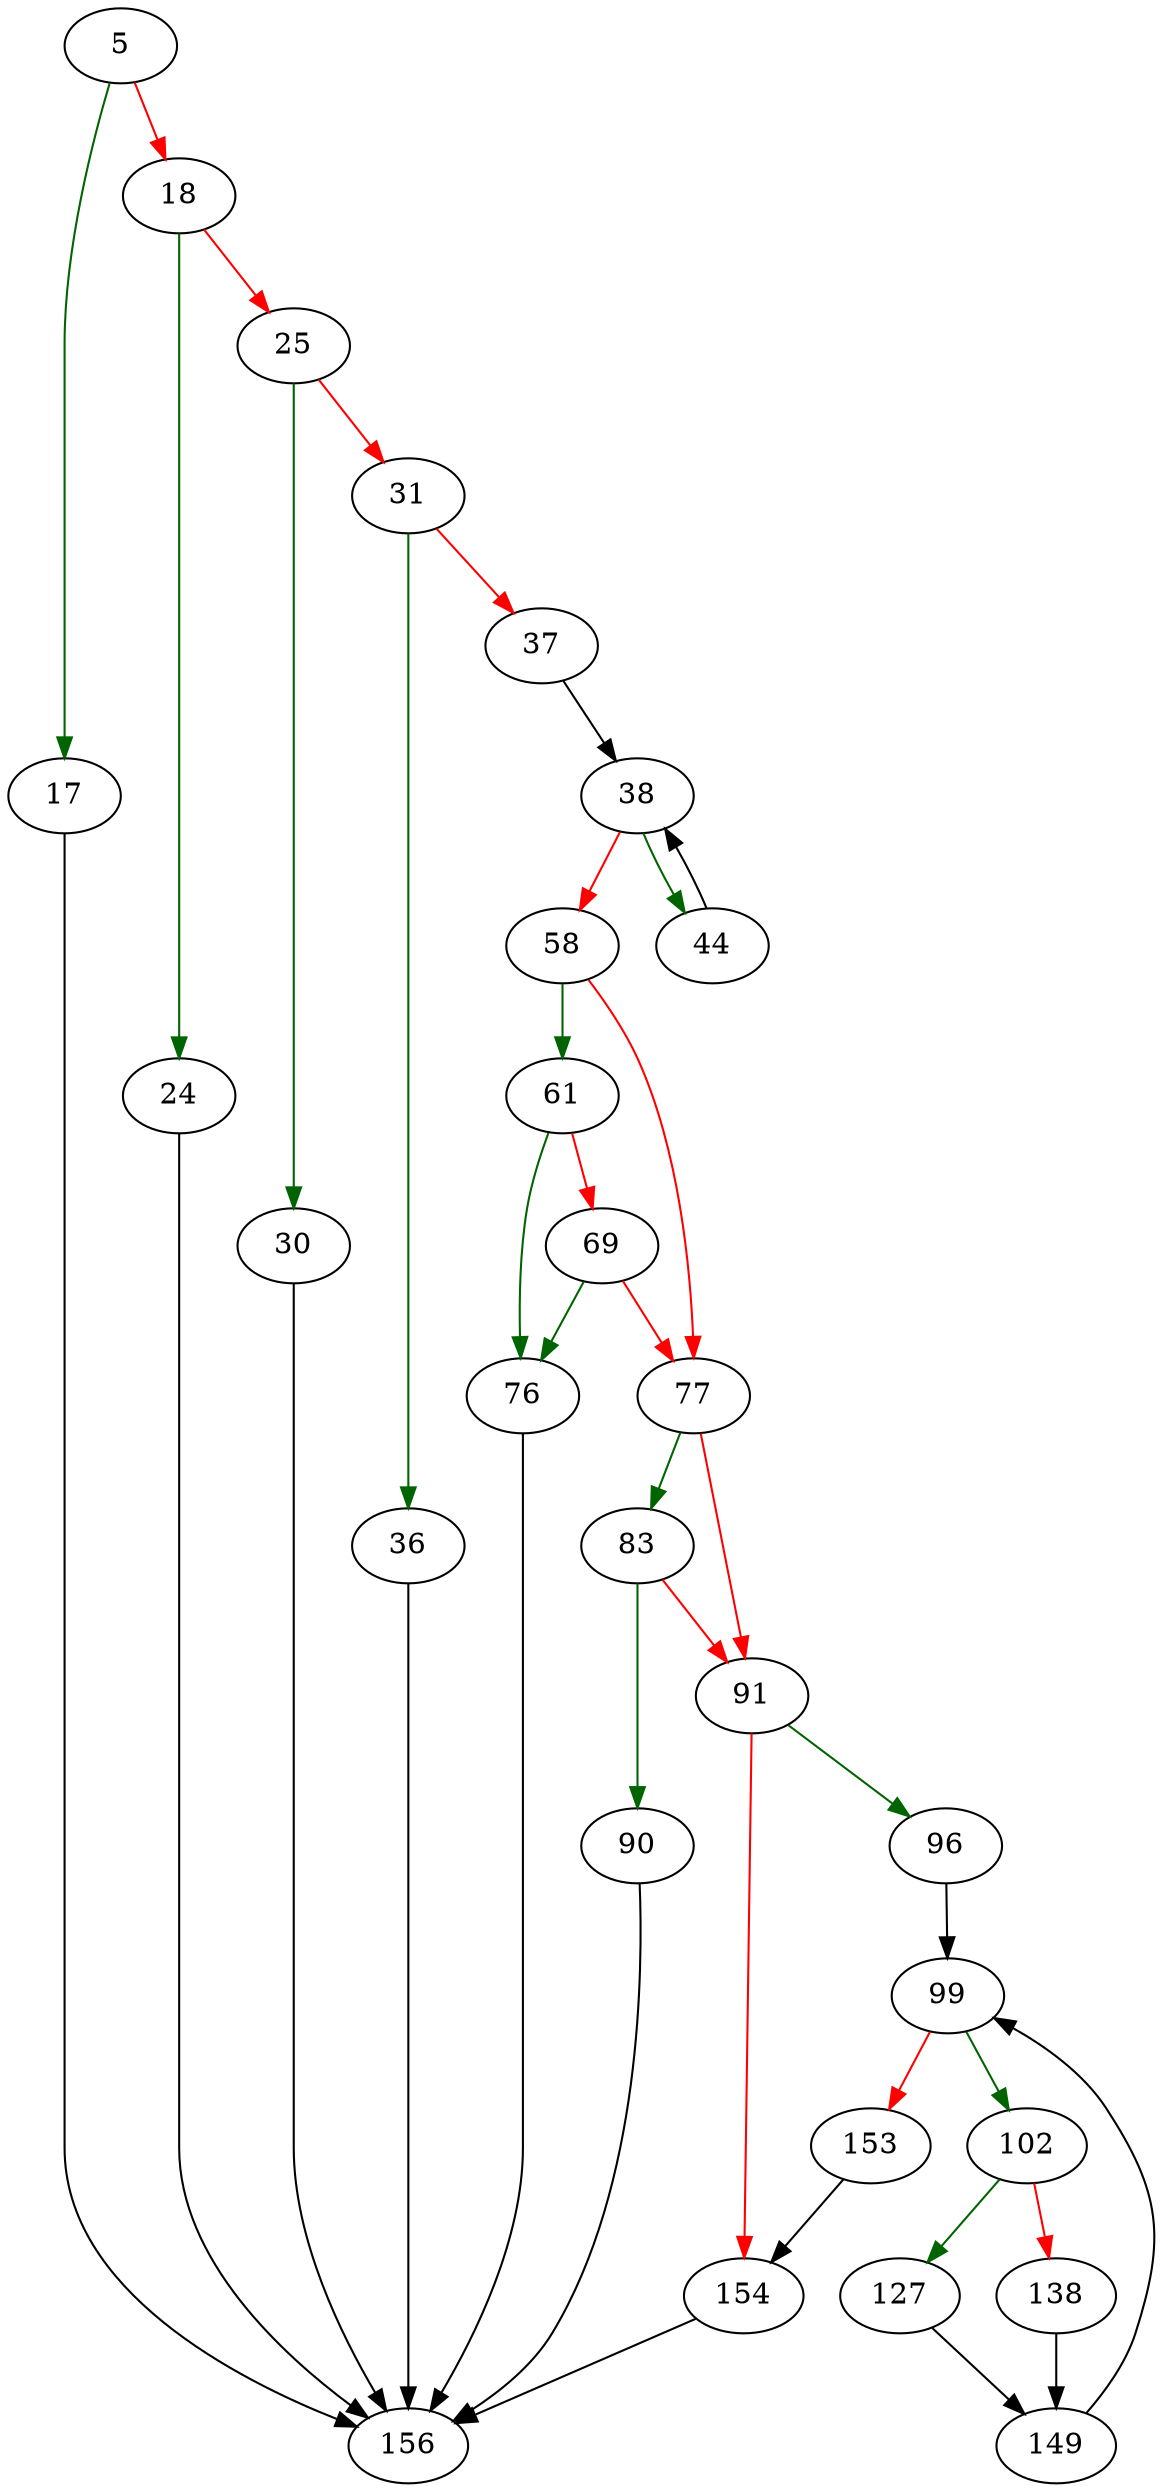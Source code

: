 strict digraph "pushDownWhereTerms" {
	// Node definitions.
	5 [entry=true];
	17;
	18;
	156;
	24;
	25;
	30;
	31;
	36;
	37;
	38;
	44;
	58;
	61;
	77;
	76;
	69;
	83;
	91;
	90;
	96;
	154;
	99;
	102;
	153;
	127;
	138;
	149;

	// Edge definitions.
	5 -> 17 [
		color=darkgreen
		cond=true
	];
	5 -> 18 [
		color=red
		cond=false
	];
	17 -> 156;
	18 -> 24 [
		color=darkgreen
		cond=true
	];
	18 -> 25 [
		color=red
		cond=false
	];
	24 -> 156;
	25 -> 30 [
		color=darkgreen
		cond=true
	];
	25 -> 31 [
		color=red
		cond=false
	];
	30 -> 156;
	31 -> 36 [
		color=darkgreen
		cond=true
	];
	31 -> 37 [
		color=red
		cond=false
	];
	36 -> 156;
	37 -> 38;
	38 -> 44 [
		color=darkgreen
		cond=true
	];
	38 -> 58 [
		color=red
		cond=false
	];
	44 -> 38;
	58 -> 61 [
		color=darkgreen
		cond=true
	];
	58 -> 77 [
		color=red
		cond=false
	];
	61 -> 76 [
		color=darkgreen
		cond=true
	];
	61 -> 69 [
		color=red
		cond=false
	];
	77 -> 83 [
		color=darkgreen
		cond=true
	];
	77 -> 91 [
		color=red
		cond=false
	];
	76 -> 156;
	69 -> 77 [
		color=red
		cond=false
	];
	69 -> 76 [
		color=darkgreen
		cond=true
	];
	83 -> 91 [
		color=red
		cond=false
	];
	83 -> 90 [
		color=darkgreen
		cond=true
	];
	91 -> 96 [
		color=darkgreen
		cond=true
	];
	91 -> 154 [
		color=red
		cond=false
	];
	90 -> 156;
	96 -> 99;
	154 -> 156;
	99 -> 102 [
		color=darkgreen
		cond=true
	];
	99 -> 153 [
		color=red
		cond=false
	];
	102 -> 127 [
		color=darkgreen
		cond=true
	];
	102 -> 138 [
		color=red
		cond=false
	];
	153 -> 154;
	127 -> 149;
	138 -> 149;
	149 -> 99;
}